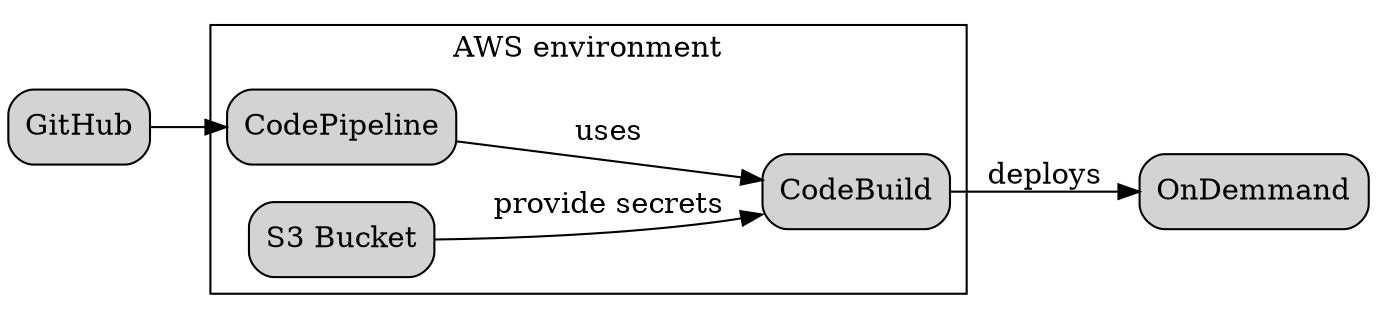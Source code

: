 digraph finite_state_machine {
  rankdir=LR;
  node [ shape=rectangle, style="rounded,filled" ];

  GitHub
  OnDemmand

  subgraph cluster_aws {
    label = "AWS environment"

    CodePipeline
    CodeBuild
    "S3 Bucket"
  }

  GitHub -> CodePipeline
  CodePipeline -> CodeBuild [ label="uses" ]
  "S3 Bucket" -> CodeBuild [ label="provide secrets" ]
  CodeBuild -> OnDemmand [ label="deploys"]
}
